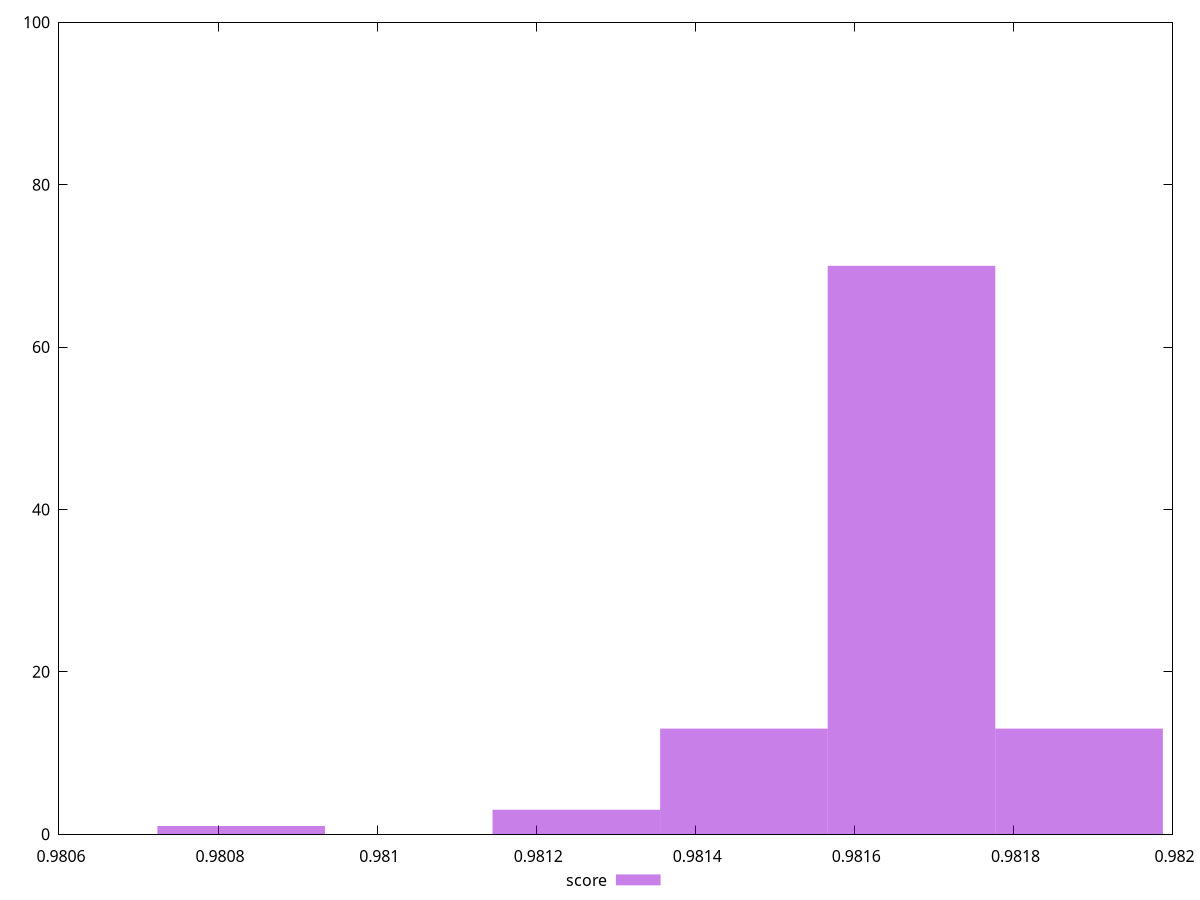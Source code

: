 reset
set terminal svg size 640, 490 enhanced background rgb 'white'
set output "report_00007_2020-12-11T15:55:29.892Z/first-meaningful-paint/samples/pages+cached+noexternal+nofonts+nosvg+noimg+nocss/score/histogram.svg"

$score <<EOF
0.9816718756707152 70
0.9814611712543876 13
0.981882580087043 13
0.9812504668380598 3
0.9808290580054045 1
EOF

set key outside below
set boxwidth 0.00021070441632769162
set yrange [0:100]
set style fill transparent solid 0.5 noborder

plot \
  $score title "score" with boxes, \


reset